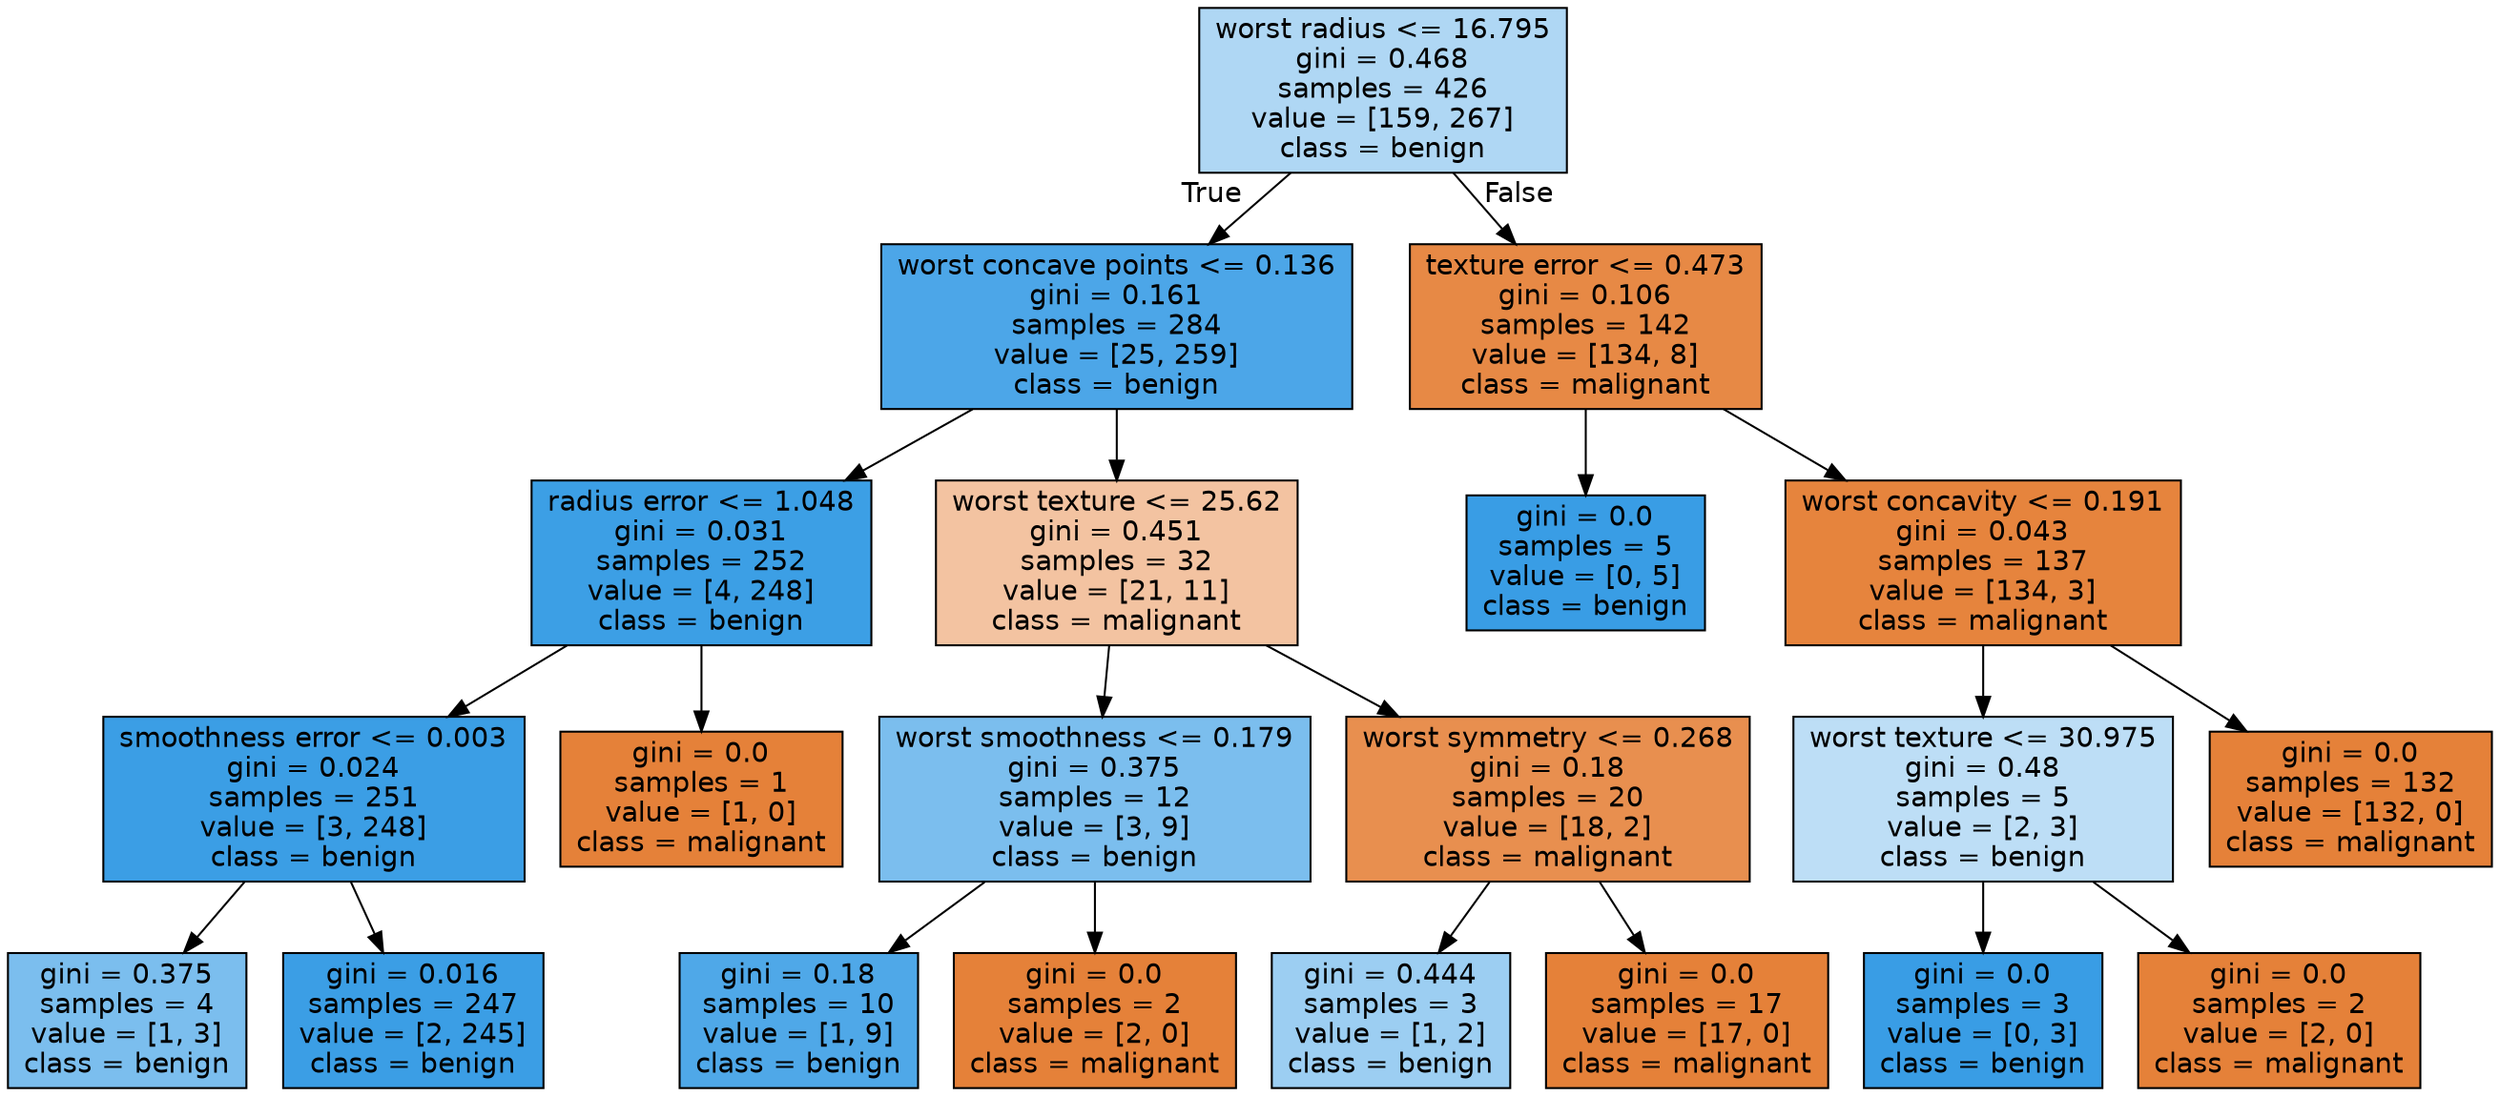 digraph Tree {
node [shape=box, style="filled", color="black", fontname="helvetica"] ;
edge [fontname="helvetica"] ;
0 [label="worst radius <= 16.795\ngini = 0.468\nsamples = 426\nvalue = [159, 267]\nclass = benign", fillcolor="#afd7f4"] ;
1 [label="worst concave points <= 0.136\ngini = 0.161\nsamples = 284\nvalue = [25, 259]\nclass = benign", fillcolor="#4ca6e8"] ;
0 -> 1 [labeldistance=2.5, labelangle=45, headlabel="True"] ;
2 [label="radius error <= 1.048\ngini = 0.031\nsamples = 252\nvalue = [4, 248]\nclass = benign", fillcolor="#3c9fe5"] ;
1 -> 2 ;
3 [label="smoothness error <= 0.003\ngini = 0.024\nsamples = 251\nvalue = [3, 248]\nclass = benign", fillcolor="#3b9ee5"] ;
2 -> 3 ;
4 [label="gini = 0.375\nsamples = 4\nvalue = [1, 3]\nclass = benign", fillcolor="#7bbeee"] ;
3 -> 4 ;
5 [label="gini = 0.016\nsamples = 247\nvalue = [2, 245]\nclass = benign", fillcolor="#3b9ee5"] ;
3 -> 5 ;
6 [label="gini = 0.0\nsamples = 1\nvalue = [1, 0]\nclass = malignant", fillcolor="#e58139"] ;
2 -> 6 ;
7 [label="worst texture <= 25.62\ngini = 0.451\nsamples = 32\nvalue = [21, 11]\nclass = malignant", fillcolor="#f3c3a1"] ;
1 -> 7 ;
8 [label="worst smoothness <= 0.179\ngini = 0.375\nsamples = 12\nvalue = [3, 9]\nclass = benign", fillcolor="#7bbeee"] ;
7 -> 8 ;
9 [label="gini = 0.18\nsamples = 10\nvalue = [1, 9]\nclass = benign", fillcolor="#4fa8e8"] ;
8 -> 9 ;
10 [label="gini = 0.0\nsamples = 2\nvalue = [2, 0]\nclass = malignant", fillcolor="#e58139"] ;
8 -> 10 ;
11 [label="worst symmetry <= 0.268\ngini = 0.18\nsamples = 20\nvalue = [18, 2]\nclass = malignant", fillcolor="#e88f4f"] ;
7 -> 11 ;
12 [label="gini = 0.444\nsamples = 3\nvalue = [1, 2]\nclass = benign", fillcolor="#9ccef2"] ;
11 -> 12 ;
13 [label="gini = 0.0\nsamples = 17\nvalue = [17, 0]\nclass = malignant", fillcolor="#e58139"] ;
11 -> 13 ;
14 [label="texture error <= 0.473\ngini = 0.106\nsamples = 142\nvalue = [134, 8]\nclass = malignant", fillcolor="#e78945"] ;
0 -> 14 [labeldistance=2.5, labelangle=-45, headlabel="False"] ;
15 [label="gini = 0.0\nsamples = 5\nvalue = [0, 5]\nclass = benign", fillcolor="#399de5"] ;
14 -> 15 ;
16 [label="worst concavity <= 0.191\ngini = 0.043\nsamples = 137\nvalue = [134, 3]\nclass = malignant", fillcolor="#e6843d"] ;
14 -> 16 ;
17 [label="worst texture <= 30.975\ngini = 0.48\nsamples = 5\nvalue = [2, 3]\nclass = benign", fillcolor="#bddef6"] ;
16 -> 17 ;
18 [label="gini = 0.0\nsamples = 3\nvalue = [0, 3]\nclass = benign", fillcolor="#399de5"] ;
17 -> 18 ;
19 [label="gini = 0.0\nsamples = 2\nvalue = [2, 0]\nclass = malignant", fillcolor="#e58139"] ;
17 -> 19 ;
20 [label="gini = 0.0\nsamples = 132\nvalue = [132, 0]\nclass = malignant", fillcolor="#e58139"] ;
16 -> 20 ;
}